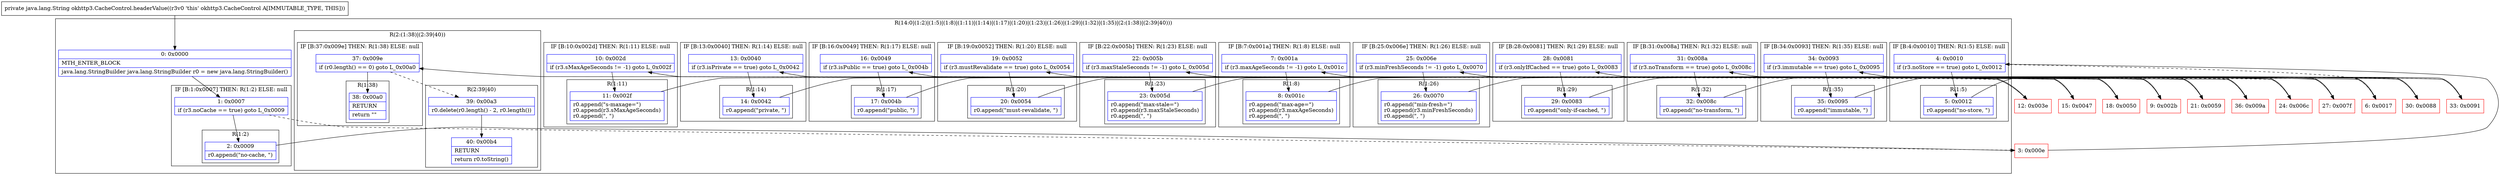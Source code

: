 digraph "CFG forokhttp3.CacheControl.headerValue()Ljava\/lang\/String;" {
subgraph cluster_Region_698705124 {
label = "R(14:0|(1:2)|(1:5)|(1:8)|(1:11)|(1:14)|(1:17)|(1:20)|(1:23)|(1:26)|(1:29)|(1:32)|(1:35)|(2:(1:38)|(2:39|40)))";
node [shape=record,color=blue];
Node_0 [shape=record,label="{0\:\ 0x0000|MTH_ENTER_BLOCK\l|java.lang.StringBuilder java.lang.StringBuilder r0 = new java.lang.StringBuilder()\l}"];
subgraph cluster_IfRegion_2085354145 {
label = "IF [B:1:0x0007] THEN: R(1:2) ELSE: null";
node [shape=record,color=blue];
Node_1 [shape=record,label="{1\:\ 0x0007|if (r3.noCache == true) goto L_0x0009\l}"];
subgraph cluster_Region_397875404 {
label = "R(1:2)";
node [shape=record,color=blue];
Node_2 [shape=record,label="{2\:\ 0x0009|r0.append(\"no\-cache, \")\l}"];
}
}
subgraph cluster_IfRegion_112792185 {
label = "IF [B:4:0x0010] THEN: R(1:5) ELSE: null";
node [shape=record,color=blue];
Node_4 [shape=record,label="{4\:\ 0x0010|if (r3.noStore == true) goto L_0x0012\l}"];
subgraph cluster_Region_1215975121 {
label = "R(1:5)";
node [shape=record,color=blue];
Node_5 [shape=record,label="{5\:\ 0x0012|r0.append(\"no\-store, \")\l}"];
}
}
subgraph cluster_IfRegion_217162352 {
label = "IF [B:7:0x001a] THEN: R(1:8) ELSE: null";
node [shape=record,color=blue];
Node_7 [shape=record,label="{7\:\ 0x001a|if (r3.maxAgeSeconds != \-1) goto L_0x001c\l}"];
subgraph cluster_Region_163573877 {
label = "R(1:8)";
node [shape=record,color=blue];
Node_8 [shape=record,label="{8\:\ 0x001c|r0.append(\"max\-age=\")\lr0.append(r3.maxAgeSeconds)\lr0.append(\", \")\l}"];
}
}
subgraph cluster_IfRegion_62398008 {
label = "IF [B:10:0x002d] THEN: R(1:11) ELSE: null";
node [shape=record,color=blue];
Node_10 [shape=record,label="{10\:\ 0x002d|if (r3.sMaxAgeSeconds != \-1) goto L_0x002f\l}"];
subgraph cluster_Region_197076962 {
label = "R(1:11)";
node [shape=record,color=blue];
Node_11 [shape=record,label="{11\:\ 0x002f|r0.append(\"s\-maxage=\")\lr0.append(r3.sMaxAgeSeconds)\lr0.append(\", \")\l}"];
}
}
subgraph cluster_IfRegion_545616412 {
label = "IF [B:13:0x0040] THEN: R(1:14) ELSE: null";
node [shape=record,color=blue];
Node_13 [shape=record,label="{13\:\ 0x0040|if (r3.isPrivate == true) goto L_0x0042\l}"];
subgraph cluster_Region_618737441 {
label = "R(1:14)";
node [shape=record,color=blue];
Node_14 [shape=record,label="{14\:\ 0x0042|r0.append(\"private, \")\l}"];
}
}
subgraph cluster_IfRegion_1851889327 {
label = "IF [B:16:0x0049] THEN: R(1:17) ELSE: null";
node [shape=record,color=blue];
Node_16 [shape=record,label="{16\:\ 0x0049|if (r3.isPublic == true) goto L_0x004b\l}"];
subgraph cluster_Region_1048043946 {
label = "R(1:17)";
node [shape=record,color=blue];
Node_17 [shape=record,label="{17\:\ 0x004b|r0.append(\"public, \")\l}"];
}
}
subgraph cluster_IfRegion_1870814001 {
label = "IF [B:19:0x0052] THEN: R(1:20) ELSE: null";
node [shape=record,color=blue];
Node_19 [shape=record,label="{19\:\ 0x0052|if (r3.mustRevalidate == true) goto L_0x0054\l}"];
subgraph cluster_Region_1211994697 {
label = "R(1:20)";
node [shape=record,color=blue];
Node_20 [shape=record,label="{20\:\ 0x0054|r0.append(\"must\-revalidate, \")\l}"];
}
}
subgraph cluster_IfRegion_738771239 {
label = "IF [B:22:0x005b] THEN: R(1:23) ELSE: null";
node [shape=record,color=blue];
Node_22 [shape=record,label="{22\:\ 0x005b|if (r3.maxStaleSeconds != \-1) goto L_0x005d\l}"];
subgraph cluster_Region_978271387 {
label = "R(1:23)";
node [shape=record,color=blue];
Node_23 [shape=record,label="{23\:\ 0x005d|r0.append(\"max\-stale=\")\lr0.append(r3.maxStaleSeconds)\lr0.append(\", \")\l}"];
}
}
subgraph cluster_IfRegion_664163112 {
label = "IF [B:25:0x006e] THEN: R(1:26) ELSE: null";
node [shape=record,color=blue];
Node_25 [shape=record,label="{25\:\ 0x006e|if (r3.minFreshSeconds != \-1) goto L_0x0070\l}"];
subgraph cluster_Region_402293972 {
label = "R(1:26)";
node [shape=record,color=blue];
Node_26 [shape=record,label="{26\:\ 0x0070|r0.append(\"min\-fresh=\")\lr0.append(r3.minFreshSeconds)\lr0.append(\", \")\l}"];
}
}
subgraph cluster_IfRegion_1159753115 {
label = "IF [B:28:0x0081] THEN: R(1:29) ELSE: null";
node [shape=record,color=blue];
Node_28 [shape=record,label="{28\:\ 0x0081|if (r3.onlyIfCached == true) goto L_0x0083\l}"];
subgraph cluster_Region_377572656 {
label = "R(1:29)";
node [shape=record,color=blue];
Node_29 [shape=record,label="{29\:\ 0x0083|r0.append(\"only\-if\-cached, \")\l}"];
}
}
subgraph cluster_IfRegion_939978205 {
label = "IF [B:31:0x008a] THEN: R(1:32) ELSE: null";
node [shape=record,color=blue];
Node_31 [shape=record,label="{31\:\ 0x008a|if (r3.noTransform == true) goto L_0x008c\l}"];
subgraph cluster_Region_839531123 {
label = "R(1:32)";
node [shape=record,color=blue];
Node_32 [shape=record,label="{32\:\ 0x008c|r0.append(\"no\-transform, \")\l}"];
}
}
subgraph cluster_IfRegion_1391268355 {
label = "IF [B:34:0x0093] THEN: R(1:35) ELSE: null";
node [shape=record,color=blue];
Node_34 [shape=record,label="{34\:\ 0x0093|if (r3.immutable == true) goto L_0x0095\l}"];
subgraph cluster_Region_1910666061 {
label = "R(1:35)";
node [shape=record,color=blue];
Node_35 [shape=record,label="{35\:\ 0x0095|r0.append(\"immutable, \")\l}"];
}
}
subgraph cluster_Region_1198986341 {
label = "R(2:(1:38)|(2:39|40))";
node [shape=record,color=blue];
subgraph cluster_IfRegion_855475585 {
label = "IF [B:37:0x009e] THEN: R(1:38) ELSE: null";
node [shape=record,color=blue];
Node_37 [shape=record,label="{37\:\ 0x009e|if (r0.length() == 0) goto L_0x00a0\l}"];
subgraph cluster_Region_25028005 {
label = "R(1:38)";
node [shape=record,color=blue];
Node_38 [shape=record,label="{38\:\ 0x00a0|RETURN\l|return \"\"\l}"];
}
}
subgraph cluster_Region_772388387 {
label = "R(2:39|40)";
node [shape=record,color=blue];
Node_39 [shape=record,label="{39\:\ 0x00a3|r0.delete(r0.length() \- 2, r0.length())\l}"];
Node_40 [shape=record,label="{40\:\ 0x00b4|RETURN\l|return r0.toString()\l}"];
}
}
}
Node_3 [shape=record,color=red,label="{3\:\ 0x000e}"];
Node_6 [shape=record,color=red,label="{6\:\ 0x0017}"];
Node_9 [shape=record,color=red,label="{9\:\ 0x002b}"];
Node_12 [shape=record,color=red,label="{12\:\ 0x003e}"];
Node_15 [shape=record,color=red,label="{15\:\ 0x0047}"];
Node_18 [shape=record,color=red,label="{18\:\ 0x0050}"];
Node_21 [shape=record,color=red,label="{21\:\ 0x0059}"];
Node_24 [shape=record,color=red,label="{24\:\ 0x006c}"];
Node_27 [shape=record,color=red,label="{27\:\ 0x007f}"];
Node_30 [shape=record,color=red,label="{30\:\ 0x0088}"];
Node_33 [shape=record,color=red,label="{33\:\ 0x0091}"];
Node_36 [shape=record,color=red,label="{36\:\ 0x009a}"];
MethodNode[shape=record,label="{private java.lang.String okhttp3.CacheControl.headerValue((r3v0 'this' okhttp3.CacheControl A[IMMUTABLE_TYPE, THIS])) }"];
MethodNode -> Node_0;
Node_0 -> Node_1;
Node_1 -> Node_2;
Node_1 -> Node_3[style=dashed];
Node_2 -> Node_3;
Node_4 -> Node_5;
Node_4 -> Node_6[style=dashed];
Node_5 -> Node_6;
Node_7 -> Node_8;
Node_7 -> Node_9[style=dashed];
Node_8 -> Node_9;
Node_10 -> Node_11;
Node_10 -> Node_12[style=dashed];
Node_11 -> Node_12;
Node_13 -> Node_14;
Node_13 -> Node_15[style=dashed];
Node_14 -> Node_15;
Node_16 -> Node_17;
Node_16 -> Node_18[style=dashed];
Node_17 -> Node_18;
Node_19 -> Node_20;
Node_19 -> Node_21[style=dashed];
Node_20 -> Node_21;
Node_22 -> Node_23;
Node_22 -> Node_24[style=dashed];
Node_23 -> Node_24;
Node_25 -> Node_26;
Node_25 -> Node_27[style=dashed];
Node_26 -> Node_27;
Node_28 -> Node_29;
Node_28 -> Node_30[style=dashed];
Node_29 -> Node_30;
Node_31 -> Node_32;
Node_31 -> Node_33[style=dashed];
Node_32 -> Node_33;
Node_34 -> Node_35;
Node_34 -> Node_36[style=dashed];
Node_35 -> Node_36;
Node_37 -> Node_38;
Node_37 -> Node_39[style=dashed];
Node_39 -> Node_40;
Node_3 -> Node_4;
Node_6 -> Node_7;
Node_9 -> Node_10;
Node_12 -> Node_13;
Node_15 -> Node_16;
Node_18 -> Node_19;
Node_21 -> Node_22;
Node_24 -> Node_25;
Node_27 -> Node_28;
Node_30 -> Node_31;
Node_33 -> Node_34;
Node_36 -> Node_37;
}

